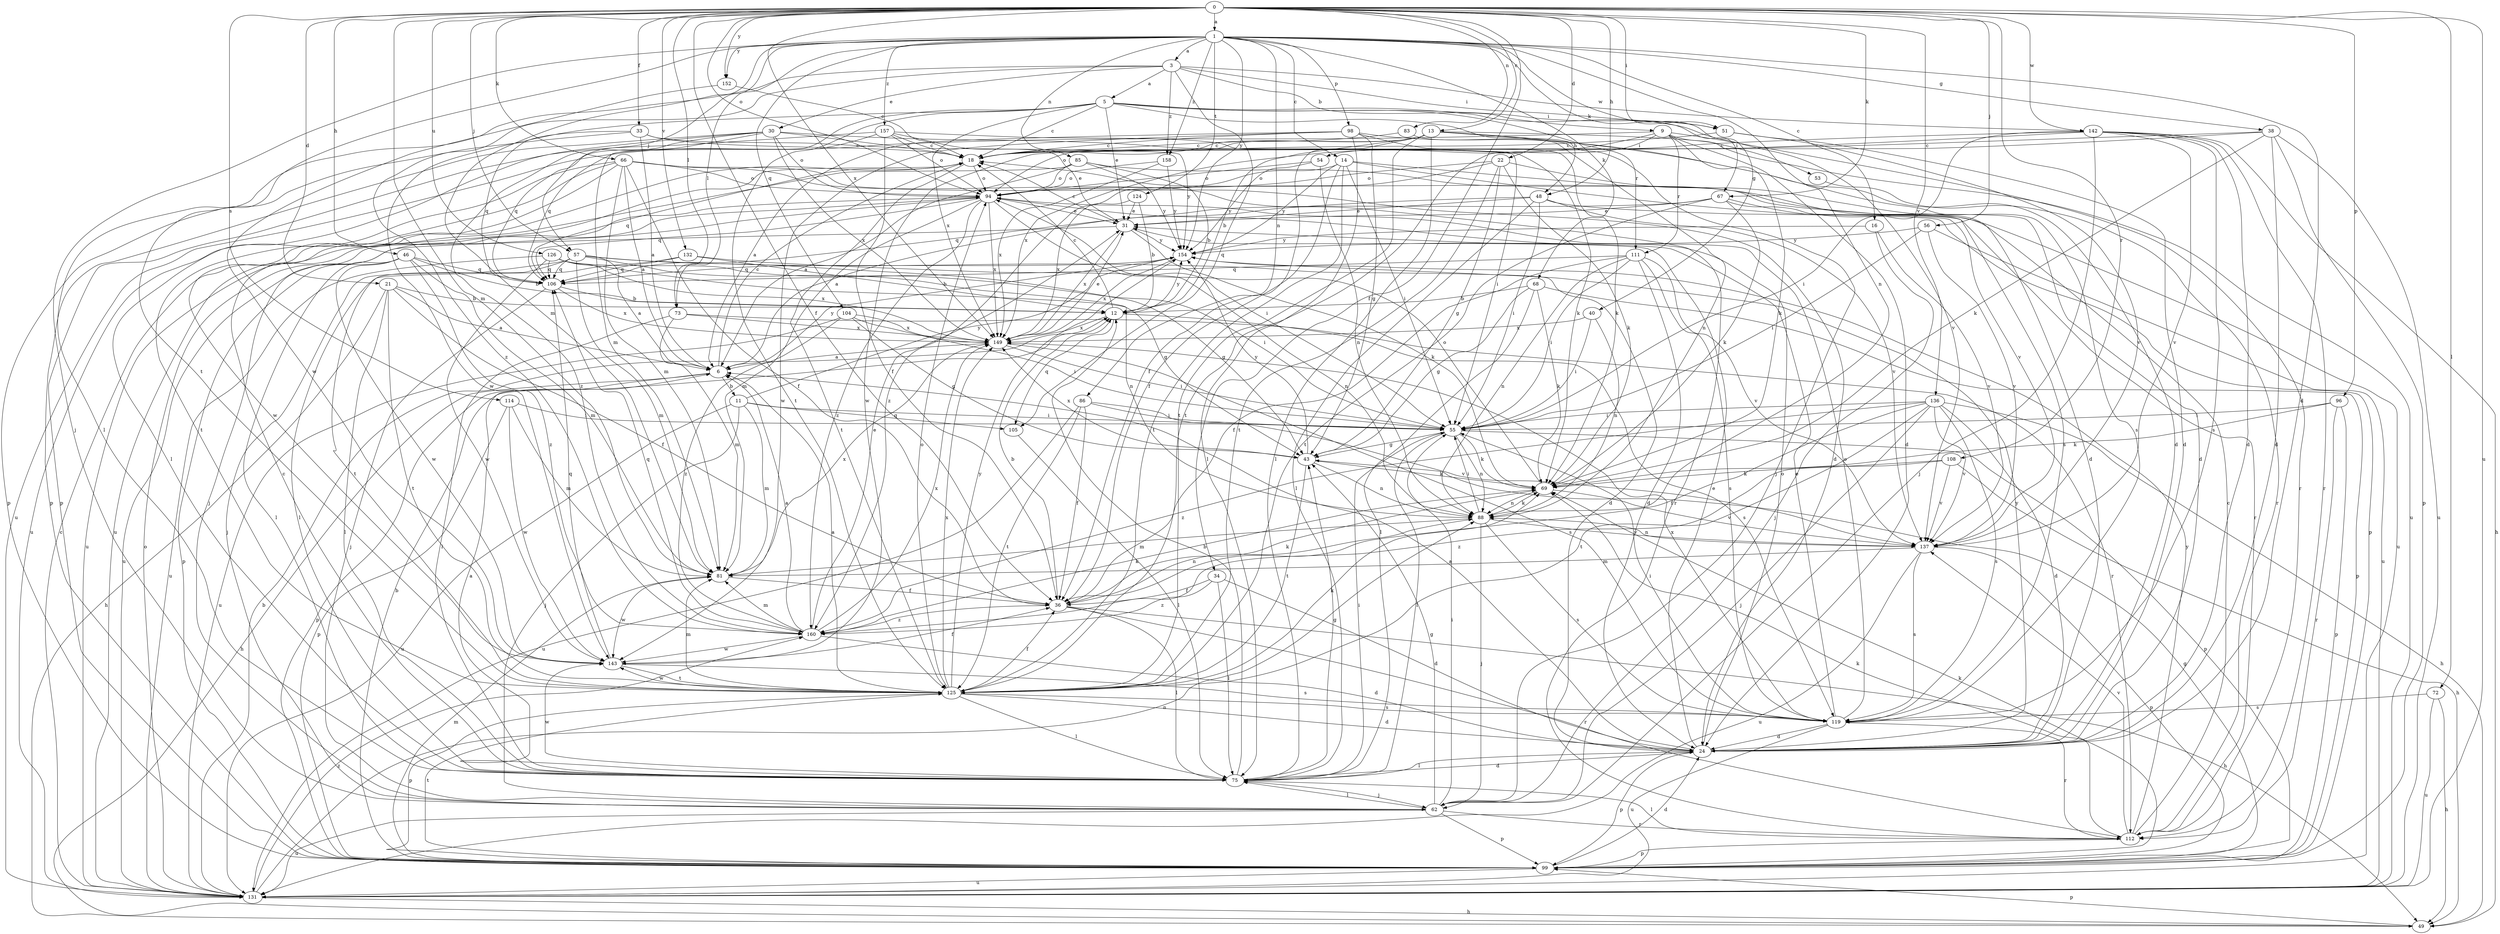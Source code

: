 strict digraph  {
0;
1;
3;
5;
6;
9;
11;
12;
13;
14;
16;
18;
21;
22;
24;
30;
31;
33;
34;
36;
38;
40;
43;
46;
48;
49;
51;
53;
54;
55;
56;
57;
62;
66;
67;
68;
69;
72;
73;
75;
81;
83;
85;
86;
88;
94;
96;
98;
99;
104;
105;
106;
108;
111;
112;
114;
119;
124;
125;
126;
131;
132;
136;
137;
142;
143;
149;
152;
154;
157;
158;
160;
0 -> 1  [label=a];
0 -> 13  [label=c];
0 -> 21  [label=d];
0 -> 22  [label=d];
0 -> 33  [label=f];
0 -> 34  [label=f];
0 -> 36  [label=f];
0 -> 46  [label=h];
0 -> 48  [label=h];
0 -> 51  [label=i];
0 -> 56  [label=j];
0 -> 57  [label=j];
0 -> 66  [label=k];
0 -> 67  [label=k];
0 -> 72  [label=l];
0 -> 73  [label=l];
0 -> 81  [label=m];
0 -> 83  [label=n];
0 -> 94  [label=o];
0 -> 96  [label=p];
0 -> 108  [label=r];
0 -> 114  [label=s];
0 -> 126  [label=u];
0 -> 131  [label=u];
0 -> 132  [label=v];
0 -> 136  [label=v];
0 -> 142  [label=w];
0 -> 149  [label=x];
0 -> 152  [label=y];
1 -> 3  [label=a];
1 -> 14  [label=c];
1 -> 16  [label=c];
1 -> 24  [label=d];
1 -> 38  [label=g];
1 -> 40  [label=g];
1 -> 57  [label=j];
1 -> 62  [label=j];
1 -> 67  [label=k];
1 -> 68  [label=k];
1 -> 73  [label=l];
1 -> 81  [label=m];
1 -> 85  [label=n];
1 -> 86  [label=n];
1 -> 88  [label=n];
1 -> 98  [label=p];
1 -> 104  [label=q];
1 -> 124  [label=t];
1 -> 125  [label=t];
1 -> 152  [label=y];
1 -> 154  [label=y];
1 -> 157  [label=z];
1 -> 158  [label=z];
3 -> 5  [label=a];
3 -> 9  [label=b];
3 -> 30  [label=e];
3 -> 51  [label=i];
3 -> 75  [label=l];
3 -> 105  [label=q];
3 -> 142  [label=w];
3 -> 158  [label=z];
3 -> 160  [label=z];
5 -> 18  [label=c];
5 -> 31  [label=e];
5 -> 48  [label=h];
5 -> 51  [label=i];
5 -> 81  [label=m];
5 -> 111  [label=r];
5 -> 125  [label=t];
5 -> 137  [label=v];
5 -> 143  [label=w];
5 -> 149  [label=x];
6 -> 11  [label=b];
6 -> 18  [label=c];
6 -> 49  [label=h];
6 -> 99  [label=p];
6 -> 154  [label=y];
9 -> 24  [label=d];
9 -> 53  [label=i];
9 -> 54  [label=i];
9 -> 69  [label=k];
9 -> 111  [label=r];
9 -> 112  [label=r];
9 -> 131  [label=u];
9 -> 149  [label=x];
11 -> 55  [label=i];
11 -> 62  [label=j];
11 -> 81  [label=m];
11 -> 105  [label=q];
11 -> 131  [label=u];
11 -> 154  [label=y];
12 -> 18  [label=c];
12 -> 105  [label=q];
12 -> 119  [label=s];
12 -> 149  [label=x];
12 -> 154  [label=y];
13 -> 12  [label=b];
13 -> 18  [label=c];
13 -> 36  [label=f];
13 -> 62  [label=j];
13 -> 75  [label=l];
13 -> 94  [label=o];
13 -> 119  [label=s];
13 -> 125  [label=t];
13 -> 131  [label=u];
14 -> 36  [label=f];
14 -> 55  [label=i];
14 -> 94  [label=o];
14 -> 119  [label=s];
14 -> 125  [label=t];
14 -> 137  [label=v];
14 -> 154  [label=y];
16 -> 62  [label=j];
16 -> 137  [label=v];
16 -> 154  [label=y];
18 -> 94  [label=o];
18 -> 106  [label=q];
18 -> 125  [label=t];
21 -> 6  [label=a];
21 -> 12  [label=b];
21 -> 36  [label=f];
21 -> 49  [label=h];
21 -> 75  [label=l];
21 -> 125  [label=t];
22 -> 24  [label=d];
22 -> 43  [label=g];
22 -> 69  [label=k];
22 -> 94  [label=o];
22 -> 125  [label=t];
22 -> 160  [label=z];
24 -> 6  [label=a];
24 -> 31  [label=e];
24 -> 75  [label=l];
24 -> 94  [label=o];
24 -> 99  [label=p];
24 -> 154  [label=y];
30 -> 18  [label=c];
30 -> 55  [label=i];
30 -> 75  [label=l];
30 -> 94  [label=o];
30 -> 99  [label=p];
30 -> 106  [label=q];
30 -> 149  [label=x];
30 -> 160  [label=z];
31 -> 18  [label=c];
31 -> 69  [label=k];
31 -> 131  [label=u];
31 -> 149  [label=x];
31 -> 154  [label=y];
33 -> 6  [label=a];
33 -> 18  [label=c];
33 -> 99  [label=p];
33 -> 106  [label=q];
33 -> 154  [label=y];
34 -> 24  [label=d];
34 -> 36  [label=f];
34 -> 75  [label=l];
34 -> 160  [label=z];
36 -> 12  [label=b];
36 -> 49  [label=h];
36 -> 69  [label=k];
36 -> 75  [label=l];
36 -> 88  [label=n];
36 -> 112  [label=r];
36 -> 160  [label=z];
38 -> 18  [label=c];
38 -> 24  [label=d];
38 -> 69  [label=k];
38 -> 99  [label=p];
38 -> 131  [label=u];
38 -> 143  [label=w];
40 -> 55  [label=i];
40 -> 88  [label=n];
40 -> 149  [label=x];
43 -> 69  [label=k];
43 -> 88  [label=n];
43 -> 125  [label=t];
43 -> 149  [label=x];
43 -> 154  [label=y];
46 -> 12  [label=b];
46 -> 75  [label=l];
46 -> 81  [label=m];
46 -> 99  [label=p];
46 -> 106  [label=q];
46 -> 143  [label=w];
46 -> 160  [label=z];
48 -> 6  [label=a];
48 -> 31  [label=e];
48 -> 55  [label=i];
48 -> 75  [label=l];
48 -> 99  [label=p];
48 -> 137  [label=v];
49 -> 99  [label=p];
51 -> 18  [label=c];
51 -> 24  [label=d];
51 -> 137  [label=v];
53 -> 112  [label=r];
54 -> 88  [label=n];
54 -> 94  [label=o];
54 -> 154  [label=y];
55 -> 43  [label=g];
55 -> 69  [label=k];
55 -> 75  [label=l];
55 -> 88  [label=n];
55 -> 99  [label=p];
56 -> 55  [label=i];
56 -> 131  [label=u];
56 -> 137  [label=v];
56 -> 154  [label=y];
57 -> 6  [label=a];
57 -> 24  [label=d];
57 -> 43  [label=g];
57 -> 62  [label=j];
57 -> 81  [label=m];
57 -> 88  [label=n];
57 -> 106  [label=q];
57 -> 125  [label=t];
62 -> 43  [label=g];
62 -> 55  [label=i];
62 -> 75  [label=l];
62 -> 99  [label=p];
62 -> 112  [label=r];
62 -> 131  [label=u];
66 -> 6  [label=a];
66 -> 24  [label=d];
66 -> 36  [label=f];
66 -> 81  [label=m];
66 -> 94  [label=o];
66 -> 112  [label=r];
66 -> 125  [label=t];
66 -> 131  [label=u];
66 -> 143  [label=w];
67 -> 31  [label=e];
67 -> 69  [label=k];
67 -> 106  [label=q];
67 -> 112  [label=r];
67 -> 125  [label=t];
67 -> 131  [label=u];
68 -> 12  [label=b];
68 -> 43  [label=g];
68 -> 69  [label=k];
68 -> 75  [label=l];
68 -> 99  [label=p];
69 -> 88  [label=n];
69 -> 94  [label=o];
69 -> 137  [label=v];
72 -> 49  [label=h];
72 -> 119  [label=s];
72 -> 131  [label=u];
73 -> 75  [label=l];
73 -> 81  [label=m];
73 -> 112  [label=r];
73 -> 149  [label=x];
75 -> 6  [label=a];
75 -> 12  [label=b];
75 -> 18  [label=c];
75 -> 24  [label=d];
75 -> 43  [label=g];
75 -> 55  [label=i];
75 -> 62  [label=j];
75 -> 143  [label=w];
81 -> 36  [label=f];
81 -> 143  [label=w];
81 -> 149  [label=x];
83 -> 18  [label=c];
83 -> 88  [label=n];
85 -> 6  [label=a];
85 -> 12  [label=b];
85 -> 24  [label=d];
85 -> 94  [label=o];
85 -> 131  [label=u];
85 -> 154  [label=y];
86 -> 36  [label=f];
86 -> 55  [label=i];
86 -> 125  [label=t];
86 -> 131  [label=u];
86 -> 137  [label=v];
88 -> 55  [label=i];
88 -> 62  [label=j];
88 -> 69  [label=k];
88 -> 81  [label=m];
88 -> 119  [label=s];
88 -> 137  [label=v];
94 -> 31  [label=e];
94 -> 55  [label=i];
94 -> 62  [label=j];
94 -> 81  [label=m];
94 -> 106  [label=q];
94 -> 131  [label=u];
94 -> 149  [label=x];
94 -> 160  [label=z];
96 -> 55  [label=i];
96 -> 69  [label=k];
96 -> 99  [label=p];
96 -> 112  [label=r];
98 -> 6  [label=a];
98 -> 18  [label=c];
98 -> 24  [label=d];
98 -> 43  [label=g];
98 -> 69  [label=k];
98 -> 75  [label=l];
98 -> 143  [label=w];
99 -> 12  [label=b];
99 -> 24  [label=d];
99 -> 43  [label=g];
99 -> 69  [label=k];
99 -> 81  [label=m];
99 -> 125  [label=t];
99 -> 131  [label=u];
104 -> 43  [label=g];
104 -> 55  [label=i];
104 -> 131  [label=u];
104 -> 149  [label=x];
104 -> 160  [label=z];
105 -> 75  [label=l];
106 -> 12  [label=b];
106 -> 62  [label=j];
106 -> 149  [label=x];
108 -> 49  [label=h];
108 -> 69  [label=k];
108 -> 137  [label=v];
108 -> 160  [label=z];
111 -> 24  [label=d];
111 -> 36  [label=f];
111 -> 55  [label=i];
111 -> 88  [label=n];
111 -> 106  [label=q];
111 -> 119  [label=s];
111 -> 137  [label=v];
112 -> 18  [label=c];
112 -> 69  [label=k];
112 -> 75  [label=l];
112 -> 99  [label=p];
112 -> 137  [label=v];
112 -> 154  [label=y];
114 -> 55  [label=i];
114 -> 81  [label=m];
114 -> 99  [label=p];
114 -> 143  [label=w];
119 -> 24  [label=d];
119 -> 31  [label=e];
119 -> 55  [label=i];
119 -> 94  [label=o];
119 -> 112  [label=r];
119 -> 131  [label=u];
119 -> 149  [label=x];
124 -> 12  [label=b];
124 -> 31  [label=e];
124 -> 149  [label=x];
125 -> 6  [label=a];
125 -> 24  [label=d];
125 -> 36  [label=f];
125 -> 69  [label=k];
125 -> 75  [label=l];
125 -> 81  [label=m];
125 -> 94  [label=o];
125 -> 99  [label=p];
125 -> 119  [label=s];
125 -> 143  [label=w];
125 -> 149  [label=x];
125 -> 154  [label=y];
126 -> 43  [label=g];
126 -> 55  [label=i];
126 -> 106  [label=q];
126 -> 131  [label=u];
126 -> 143  [label=w];
126 -> 149  [label=x];
131 -> 12  [label=b];
131 -> 18  [label=c];
131 -> 49  [label=h];
131 -> 88  [label=n];
131 -> 94  [label=o];
131 -> 160  [label=z];
132 -> 12  [label=b];
132 -> 75  [label=l];
132 -> 88  [label=n];
132 -> 106  [label=q];
136 -> 24  [label=d];
136 -> 36  [label=f];
136 -> 49  [label=h];
136 -> 55  [label=i];
136 -> 62  [label=j];
136 -> 119  [label=s];
136 -> 125  [label=t];
136 -> 137  [label=v];
136 -> 160  [label=z];
137 -> 81  [label=m];
137 -> 88  [label=n];
137 -> 99  [label=p];
137 -> 119  [label=s];
137 -> 131  [label=u];
142 -> 18  [label=c];
142 -> 24  [label=d];
142 -> 49  [label=h];
142 -> 55  [label=i];
142 -> 62  [label=j];
142 -> 112  [label=r];
142 -> 119  [label=s];
142 -> 125  [label=t];
142 -> 137  [label=v];
143 -> 36  [label=f];
143 -> 106  [label=q];
143 -> 119  [label=s];
143 -> 125  [label=t];
149 -> 6  [label=a];
149 -> 31  [label=e];
149 -> 55  [label=i];
149 -> 119  [label=s];
152 -> 18  [label=c];
152 -> 143  [label=w];
154 -> 106  [label=q];
154 -> 149  [label=x];
157 -> 18  [label=c];
157 -> 31  [label=e];
157 -> 36  [label=f];
157 -> 69  [label=k];
157 -> 94  [label=o];
157 -> 99  [label=p];
157 -> 106  [label=q];
158 -> 94  [label=o];
158 -> 149  [label=x];
158 -> 154  [label=y];
160 -> 6  [label=a];
160 -> 24  [label=d];
160 -> 31  [label=e];
160 -> 69  [label=k];
160 -> 81  [label=m];
160 -> 106  [label=q];
160 -> 143  [label=w];
160 -> 149  [label=x];
}

